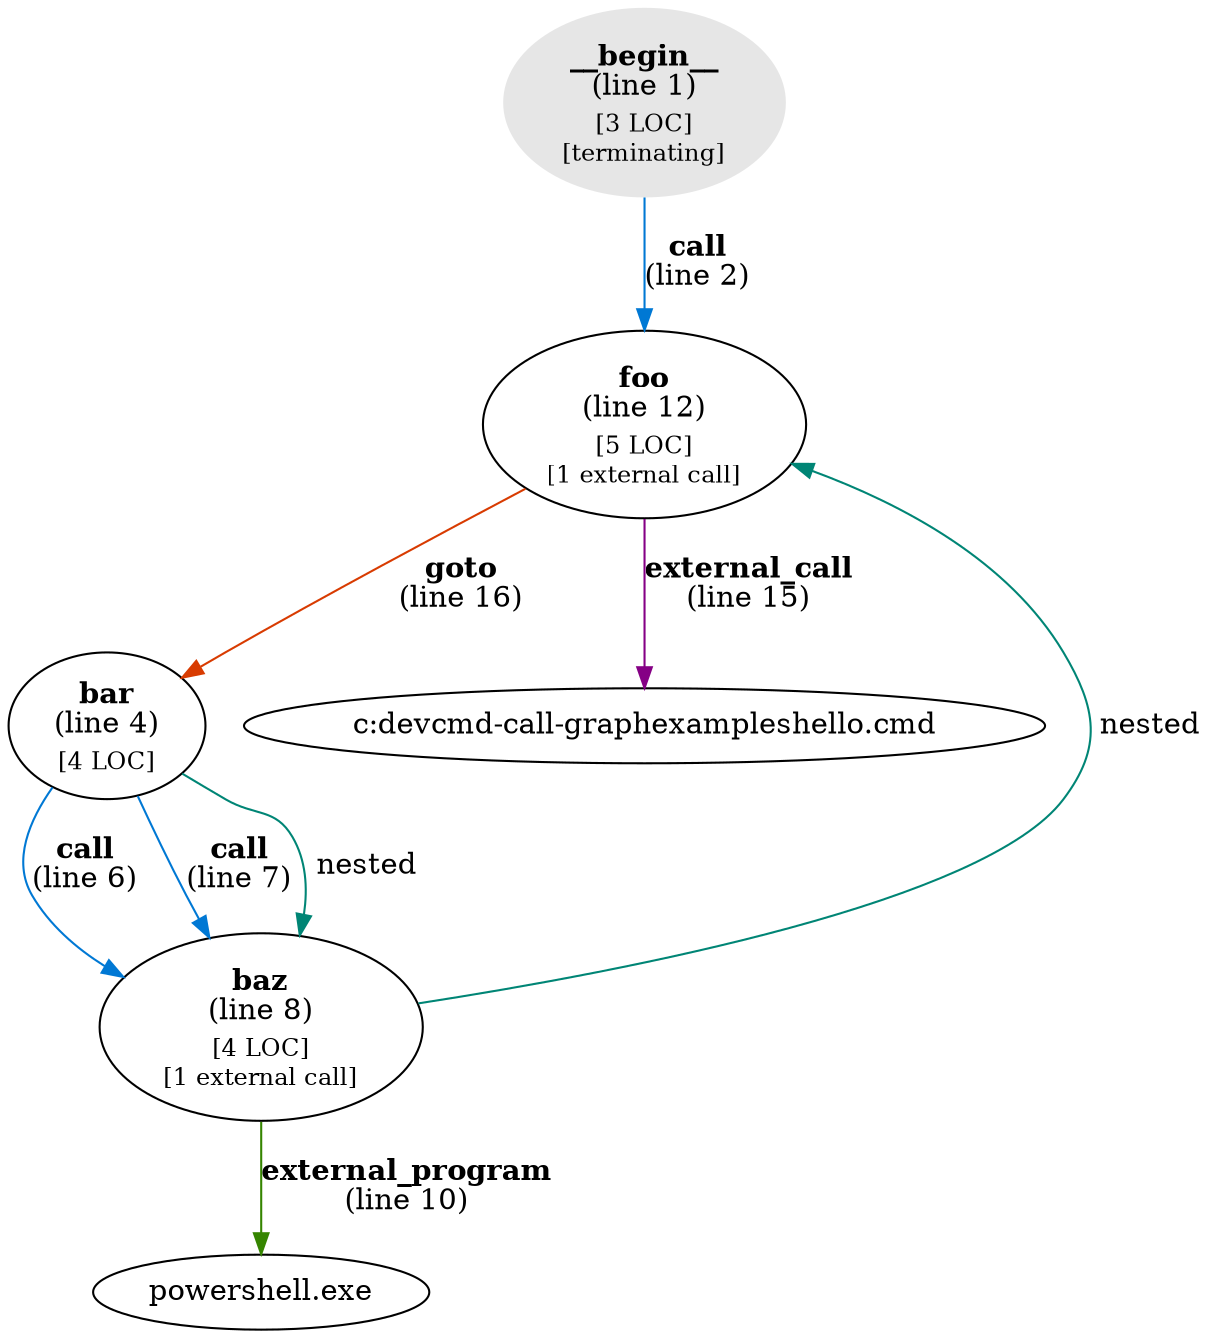 digraph g {
"__begin__" [color="#e6e6e6",style=filled,label=<<b>__begin__</b><br/>(line 1)<br/><sub>[3 LOC]</sub><br/><sub>[terminating]</sub>>]
"__begin__" -> "foo" [label=<<b>call</b><br />(line 2)>,color="#0078d4"]
"bar" [label=<<b>bar</b><br/>(line 4)<br/><sub>[4 LOC]</sub>>]
"bar" -> "baz" [label=<<b>call</b><br />(line 6)>,color="#0078d4"]
"bar" -> "baz" [label=<<b>call</b><br />(line 7)>,color="#0078d4"]
"bar" -> "baz" [label=" nested",color="#008575"]
"baz" [label=<<b>baz</b><br/>(line 8)<br/><sub>[4 LOC]</sub><br/><sub>[1 external call]</sub>>]
"baz" -> "foo" [label=" nested",color="#008575"]
"baz" -> "powershell.exe" [label=<<b>external_program</b><br />(line 10)>,color="#358500"]
"foo" [label=<<b>foo</b><br/>(line 12)<br/><sub>[5 LOC]</sub><br/><sub>[1 external call]</sub>>]
"foo" -> "bar" [label=<<b>goto</b><br />(line 16)>,color="#d83b01"]
"foo" -> "c:\dev\cmd-call-graph\examples\hello.cmd" [label=<<b>external_call</b><br />(line 15)>,color="#850085"]
}
